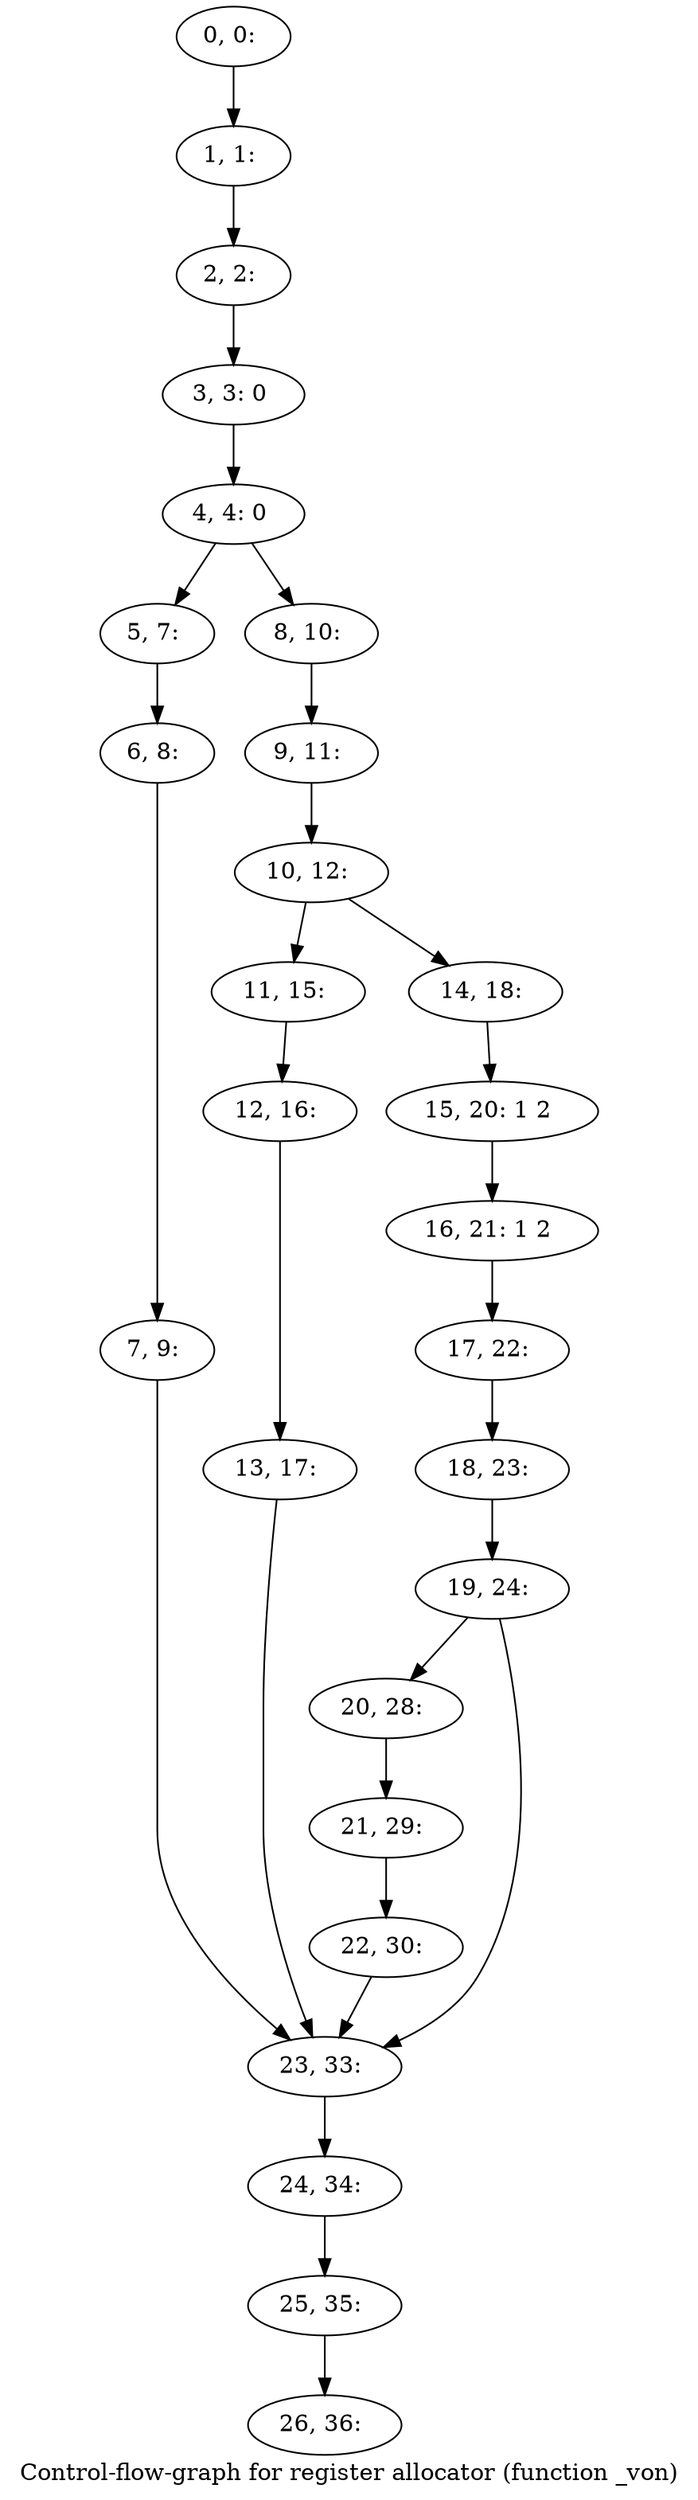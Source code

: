 digraph G {
graph [label="Control-flow-graph for register allocator (function _von)"]
0[label="0, 0: "];
1[label="1, 1: "];
2[label="2, 2: "];
3[label="3, 3: 0 "];
4[label="4, 4: 0 "];
5[label="5, 7: "];
6[label="6, 8: "];
7[label="7, 9: "];
8[label="8, 10: "];
9[label="9, 11: "];
10[label="10, 12: "];
11[label="11, 15: "];
12[label="12, 16: "];
13[label="13, 17: "];
14[label="14, 18: "];
15[label="15, 20: 1 2 "];
16[label="16, 21: 1 2 "];
17[label="17, 22: "];
18[label="18, 23: "];
19[label="19, 24: "];
20[label="20, 28: "];
21[label="21, 29: "];
22[label="22, 30: "];
23[label="23, 33: "];
24[label="24, 34: "];
25[label="25, 35: "];
26[label="26, 36: "];
0->1 ;
1->2 ;
2->3 ;
3->4 ;
4->5 ;
4->8 ;
5->6 ;
6->7 ;
7->23 ;
8->9 ;
9->10 ;
10->11 ;
10->14 ;
11->12 ;
12->13 ;
13->23 ;
14->15 ;
15->16 ;
16->17 ;
17->18 ;
18->19 ;
19->20 ;
19->23 ;
20->21 ;
21->22 ;
22->23 ;
23->24 ;
24->25 ;
25->26 ;
}

